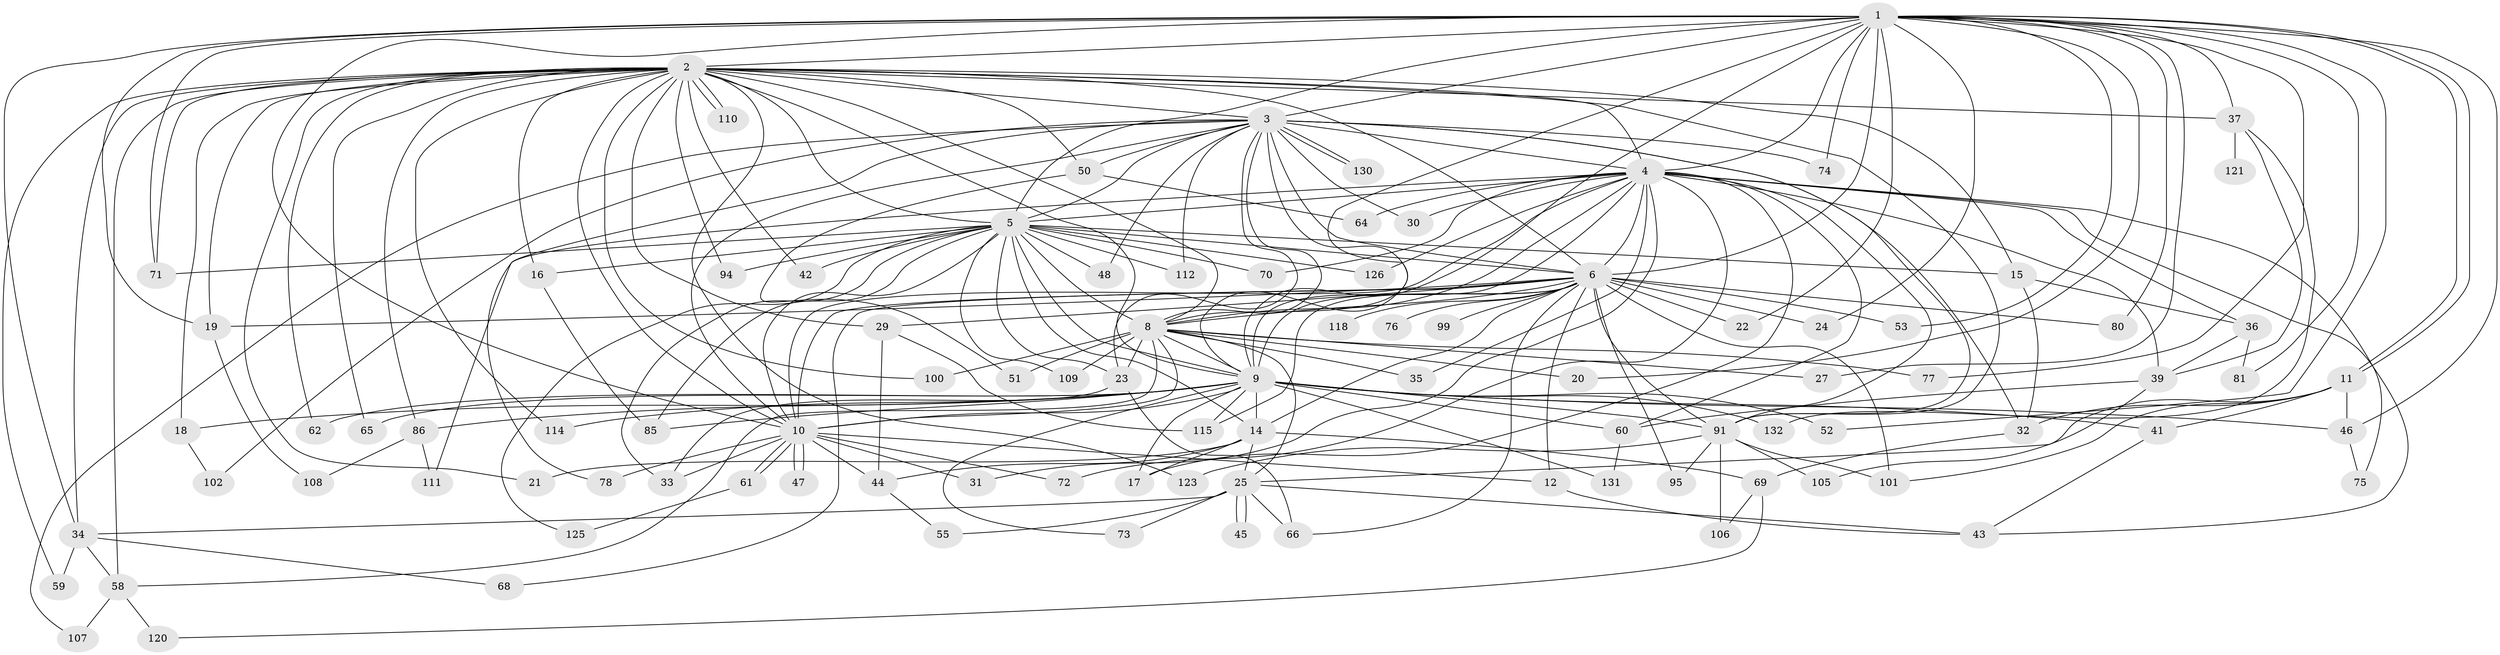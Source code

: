 // original degree distribution, {27: 0.007575757575757576, 32: 0.007575757575757576, 23: 0.015151515151515152, 26: 0.007575757575757576, 25: 0.007575757575757576, 16: 0.007575757575757576, 20: 0.015151515151515152, 28: 0.007575757575757576, 6: 0.030303030303030304, 3: 0.1893939393939394, 4: 0.12121212121212122, 2: 0.553030303030303, 5: 0.015151515151515152, 10: 0.007575757575757576, 9: 0.007575757575757576}
// Generated by graph-tools (version 1.1) at 2025/10/02/27/25 16:10:59]
// undirected, 96 vertices, 229 edges
graph export_dot {
graph [start="1"]
  node [color=gray90,style=filled];
  1 [super="+38"];
  2 [super="+93"];
  3 [super="+122"];
  4 [super="+128"];
  5 [super="+90"];
  6 [super="+7"];
  8 [super="+13"];
  9 [super="+116"];
  10 [super="+129"];
  11 [super="+26"];
  12 [super="+82"];
  14 [super="+28"];
  15 [super="+57"];
  16;
  17 [super="+40"];
  18;
  19 [super="+49"];
  20;
  21;
  22;
  23 [super="+67"];
  24;
  25 [super="+104"];
  27;
  29;
  30 [super="+79"];
  31;
  32;
  33 [super="+119"];
  34 [super="+97"];
  35;
  36;
  37 [super="+83"];
  39 [super="+56"];
  41;
  42;
  43 [super="+96"];
  44 [super="+63"];
  45;
  46 [super="+92"];
  47;
  48;
  50;
  51;
  52 [super="+54"];
  53;
  55;
  58 [super="+89"];
  59;
  60 [super="+103"];
  61;
  62 [super="+88"];
  64;
  65;
  66;
  68;
  69 [super="+113"];
  70;
  71 [super="+127"];
  72;
  73;
  74;
  75;
  76;
  77;
  78;
  80 [super="+84"];
  81;
  85 [super="+87"];
  86;
  91 [super="+98"];
  94;
  95;
  99;
  100;
  101 [super="+124"];
  102;
  105;
  106;
  107;
  108;
  109;
  110;
  111;
  112;
  114;
  115 [super="+117"];
  118;
  120;
  121;
  123;
  125;
  126;
  130;
  131;
  132;
  1 -- 2;
  1 -- 3;
  1 -- 4 [weight=2];
  1 -- 5;
  1 -- 6 [weight=2];
  1 -- 8;
  1 -- 9;
  1 -- 10;
  1 -- 11;
  1 -- 11;
  1 -- 19;
  1 -- 20;
  1 -- 22;
  1 -- 24;
  1 -- 27;
  1 -- 34;
  1 -- 37 [weight=2];
  1 -- 52;
  1 -- 53;
  1 -- 71;
  1 -- 77;
  1 -- 81;
  1 -- 74;
  1 -- 80;
  1 -- 46;
  2 -- 3;
  2 -- 4;
  2 -- 5 [weight=2];
  2 -- 6 [weight=2];
  2 -- 8;
  2 -- 9;
  2 -- 10;
  2 -- 15;
  2 -- 16;
  2 -- 18;
  2 -- 21;
  2 -- 29;
  2 -- 37;
  2 -- 42;
  2 -- 50;
  2 -- 58;
  2 -- 59;
  2 -- 62;
  2 -- 65;
  2 -- 71;
  2 -- 86;
  2 -- 91;
  2 -- 100;
  2 -- 110;
  2 -- 110;
  2 -- 114;
  2 -- 123;
  2 -- 94;
  2 -- 34;
  2 -- 19;
  3 -- 4;
  3 -- 5;
  3 -- 6 [weight=2];
  3 -- 8;
  3 -- 9;
  3 -- 10;
  3 -- 23;
  3 -- 30;
  3 -- 32;
  3 -- 48;
  3 -- 50;
  3 -- 74;
  3 -- 78;
  3 -- 102;
  3 -- 107;
  3 -- 112;
  3 -- 130;
  3 -- 130;
  3 -- 91 [weight=2];
  4 -- 5;
  4 -- 6 [weight=2];
  4 -- 8;
  4 -- 9;
  4 -- 10;
  4 -- 30 [weight=2];
  4 -- 31;
  4 -- 35;
  4 -- 36;
  4 -- 43;
  4 -- 64;
  4 -- 70;
  4 -- 72;
  4 -- 75;
  4 -- 111;
  4 -- 126;
  4 -- 91;
  4 -- 60;
  4 -- 17;
  4 -- 39;
  5 -- 6 [weight=2];
  5 -- 8;
  5 -- 9;
  5 -- 10;
  5 -- 14;
  5 -- 15;
  5 -- 16;
  5 -- 23;
  5 -- 33;
  5 -- 42;
  5 -- 48;
  5 -- 70;
  5 -- 85;
  5 -- 94;
  5 -- 112;
  5 -- 126;
  5 -- 125;
  5 -- 109;
  5 -- 71;
  6 -- 8 [weight=2];
  6 -- 9 [weight=2];
  6 -- 10 [weight=2];
  6 -- 19;
  6 -- 24;
  6 -- 29;
  6 -- 76 [weight=2];
  6 -- 95;
  6 -- 99 [weight=2];
  6 -- 118 [weight=2];
  6 -- 66;
  6 -- 68;
  6 -- 12;
  6 -- 80;
  6 -- 22;
  6 -- 91;
  6 -- 115;
  6 -- 53;
  6 -- 101;
  6 -- 14;
  8 -- 9 [weight=2];
  8 -- 10 [weight=2];
  8 -- 20;
  8 -- 25;
  8 -- 27;
  8 -- 35;
  8 -- 51;
  8 -- 58;
  8 -- 77;
  8 -- 100;
  8 -- 109;
  8 -- 23;
  9 -- 10;
  9 -- 14;
  9 -- 17;
  9 -- 18;
  9 -- 41;
  9 -- 46;
  9 -- 52 [weight=2];
  9 -- 60;
  9 -- 62;
  9 -- 65;
  9 -- 73;
  9 -- 85;
  9 -- 86;
  9 -- 114;
  9 -- 131;
  9 -- 132;
  9 -- 91;
  9 -- 115;
  10 -- 12;
  10 -- 31;
  10 -- 44;
  10 -- 47;
  10 -- 47;
  10 -- 61;
  10 -- 61;
  10 -- 72;
  10 -- 78;
  10 -- 33;
  11 -- 32;
  11 -- 46;
  11 -- 101;
  11 -- 25;
  11 -- 41;
  12 -- 43;
  14 -- 17;
  14 -- 21;
  14 -- 25;
  14 -- 69;
  14 -- 44;
  15 -- 36;
  15 -- 32;
  16 -- 85;
  18 -- 102;
  19 -- 108;
  23 -- 33;
  23 -- 66;
  25 -- 34;
  25 -- 43;
  25 -- 45;
  25 -- 45;
  25 -- 55;
  25 -- 73;
  25 -- 66;
  29 -- 44;
  29 -- 115;
  32 -- 69;
  34 -- 59;
  34 -- 68;
  34 -- 58;
  36 -- 39;
  36 -- 81;
  37 -- 39;
  37 -- 121 [weight=2];
  37 -- 132;
  39 -- 105;
  39 -- 60;
  41 -- 43;
  44 -- 55;
  46 -- 75;
  50 -- 51;
  50 -- 64;
  58 -- 120;
  58 -- 107;
  60 -- 131;
  61 -- 125;
  69 -- 120;
  69 -- 106;
  86 -- 108;
  86 -- 111;
  91 -- 95;
  91 -- 101;
  91 -- 105;
  91 -- 106 [weight=2];
  91 -- 123;
}
